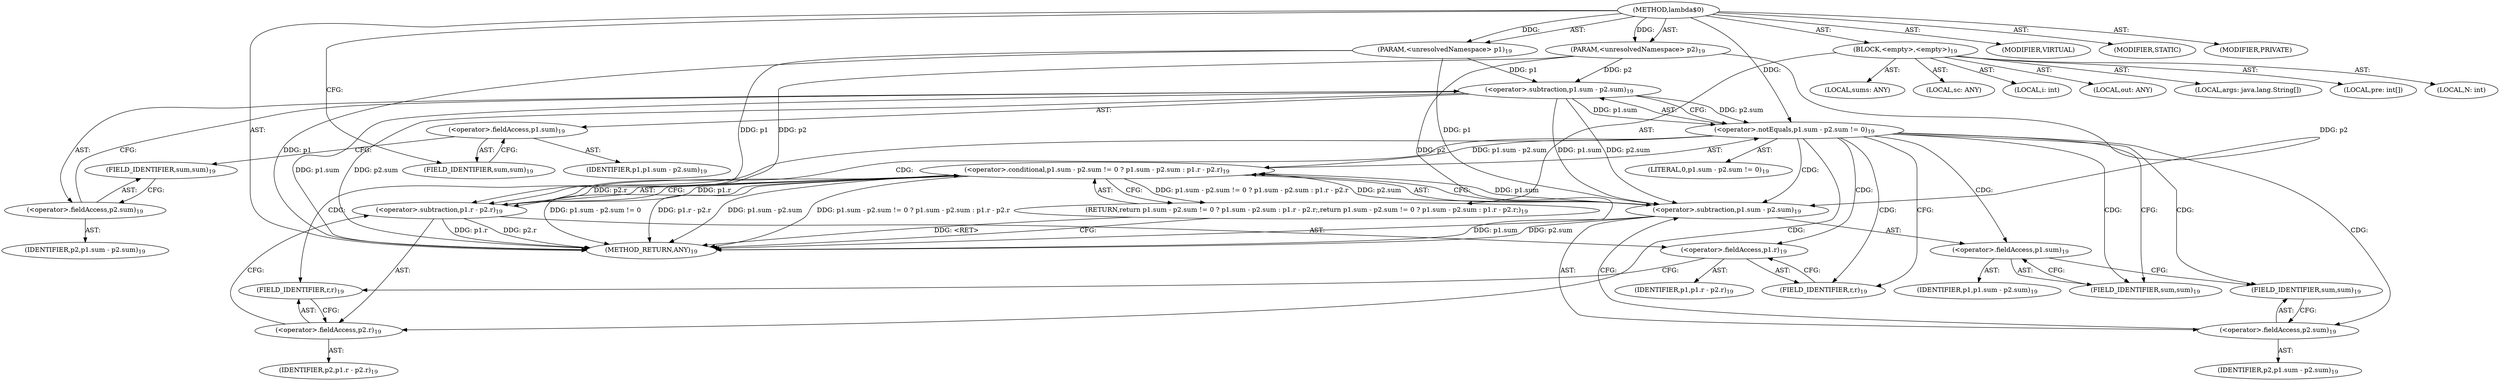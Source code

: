 digraph "lambda$0" {  
"270" [label = <(METHOD,lambda$0)> ]
"271" [label = <(PARAM,&lt;unresolvedNamespace&gt; p1)<SUB>19</SUB>> ]
"272" [label = <(PARAM,&lt;unresolvedNamespace&gt; p2)<SUB>19</SUB>> ]
"273" [label = <(BLOCK,&lt;empty&gt;,&lt;empty&gt;)<SUB>19</SUB>> ]
"274" [label = <(LOCAL,pre: int[])> ]
"275" [label = <(LOCAL,N: int)> ]
"276" [label = <(LOCAL,sums: ANY)> ]
"277" [label = <(LOCAL,sc: ANY)> ]
"278" [label = <(LOCAL,i: int)> ]
"279" [label = <(LOCAL,out: ANY)> ]
"280" [label = <(LOCAL,args: java.lang.String[])> ]
"281" [label = <(RETURN,return p1.sum - p2.sum != 0 ? p1.sum - p2.sum : p1.r - p2.r;,return p1.sum - p2.sum != 0 ? p1.sum - p2.sum : p1.r - p2.r;)<SUB>19</SUB>> ]
"282" [label = <(&lt;operator&gt;.conditional,p1.sum - p2.sum != 0 ? p1.sum - p2.sum : p1.r - p2.r)<SUB>19</SUB>> ]
"283" [label = <(&lt;operator&gt;.notEquals,p1.sum - p2.sum != 0)<SUB>19</SUB>> ]
"284" [label = <(&lt;operator&gt;.subtraction,p1.sum - p2.sum)<SUB>19</SUB>> ]
"285" [label = <(&lt;operator&gt;.fieldAccess,p1.sum)<SUB>19</SUB>> ]
"286" [label = <(IDENTIFIER,p1,p1.sum - p2.sum)<SUB>19</SUB>> ]
"287" [label = <(FIELD_IDENTIFIER,sum,sum)<SUB>19</SUB>> ]
"288" [label = <(&lt;operator&gt;.fieldAccess,p2.sum)<SUB>19</SUB>> ]
"289" [label = <(IDENTIFIER,p2,p1.sum - p2.sum)<SUB>19</SUB>> ]
"290" [label = <(FIELD_IDENTIFIER,sum,sum)<SUB>19</SUB>> ]
"291" [label = <(LITERAL,0,p1.sum - p2.sum != 0)<SUB>19</SUB>> ]
"292" [label = <(&lt;operator&gt;.subtraction,p1.sum - p2.sum)<SUB>19</SUB>> ]
"293" [label = <(&lt;operator&gt;.fieldAccess,p1.sum)<SUB>19</SUB>> ]
"294" [label = <(IDENTIFIER,p1,p1.sum - p2.sum)<SUB>19</SUB>> ]
"295" [label = <(FIELD_IDENTIFIER,sum,sum)<SUB>19</SUB>> ]
"296" [label = <(&lt;operator&gt;.fieldAccess,p2.sum)<SUB>19</SUB>> ]
"297" [label = <(IDENTIFIER,p2,p1.sum - p2.sum)<SUB>19</SUB>> ]
"298" [label = <(FIELD_IDENTIFIER,sum,sum)<SUB>19</SUB>> ]
"299" [label = <(&lt;operator&gt;.subtraction,p1.r - p2.r)<SUB>19</SUB>> ]
"300" [label = <(&lt;operator&gt;.fieldAccess,p1.r)<SUB>19</SUB>> ]
"301" [label = <(IDENTIFIER,p1,p1.r - p2.r)<SUB>19</SUB>> ]
"302" [label = <(FIELD_IDENTIFIER,r,r)<SUB>19</SUB>> ]
"303" [label = <(&lt;operator&gt;.fieldAccess,p2.r)<SUB>19</SUB>> ]
"304" [label = <(IDENTIFIER,p2,p1.r - p2.r)<SUB>19</SUB>> ]
"305" [label = <(FIELD_IDENTIFIER,r,r)<SUB>19</SUB>> ]
"306" [label = <(METHOD_RETURN,ANY)<SUB>19</SUB>> ]
"307" [label = <(MODIFIER,VIRTUAL)> ]
"308" [label = <(MODIFIER,STATIC)> ]
"309" [label = <(MODIFIER,PRIVATE)> ]
  "270" -> "271"  [ label = "AST: "] 
  "270" -> "272"  [ label = "AST: "] 
  "270" -> "273"  [ label = "AST: "] 
  "270" -> "306"  [ label = "AST: "] 
  "270" -> "307"  [ label = "AST: "] 
  "270" -> "308"  [ label = "AST: "] 
  "270" -> "309"  [ label = "AST: "] 
  "273" -> "274"  [ label = "AST: "] 
  "273" -> "275"  [ label = "AST: "] 
  "273" -> "276"  [ label = "AST: "] 
  "273" -> "277"  [ label = "AST: "] 
  "273" -> "278"  [ label = "AST: "] 
  "273" -> "279"  [ label = "AST: "] 
  "273" -> "280"  [ label = "AST: "] 
  "273" -> "281"  [ label = "AST: "] 
  "281" -> "282"  [ label = "AST: "] 
  "282" -> "283"  [ label = "AST: "] 
  "282" -> "292"  [ label = "AST: "] 
  "282" -> "299"  [ label = "AST: "] 
  "283" -> "284"  [ label = "AST: "] 
  "283" -> "291"  [ label = "AST: "] 
  "284" -> "285"  [ label = "AST: "] 
  "284" -> "288"  [ label = "AST: "] 
  "285" -> "286"  [ label = "AST: "] 
  "285" -> "287"  [ label = "AST: "] 
  "288" -> "289"  [ label = "AST: "] 
  "288" -> "290"  [ label = "AST: "] 
  "292" -> "293"  [ label = "AST: "] 
  "292" -> "296"  [ label = "AST: "] 
  "293" -> "294"  [ label = "AST: "] 
  "293" -> "295"  [ label = "AST: "] 
  "296" -> "297"  [ label = "AST: "] 
  "296" -> "298"  [ label = "AST: "] 
  "299" -> "300"  [ label = "AST: "] 
  "299" -> "303"  [ label = "AST: "] 
  "300" -> "301"  [ label = "AST: "] 
  "300" -> "302"  [ label = "AST: "] 
  "303" -> "304"  [ label = "AST: "] 
  "303" -> "305"  [ label = "AST: "] 
  "281" -> "306"  [ label = "CFG: "] 
  "282" -> "281"  [ label = "CFG: "] 
  "283" -> "295"  [ label = "CFG: "] 
  "283" -> "302"  [ label = "CFG: "] 
  "292" -> "282"  [ label = "CFG: "] 
  "299" -> "282"  [ label = "CFG: "] 
  "284" -> "283"  [ label = "CFG: "] 
  "293" -> "298"  [ label = "CFG: "] 
  "296" -> "292"  [ label = "CFG: "] 
  "300" -> "305"  [ label = "CFG: "] 
  "303" -> "299"  [ label = "CFG: "] 
  "285" -> "290"  [ label = "CFG: "] 
  "288" -> "284"  [ label = "CFG: "] 
  "295" -> "293"  [ label = "CFG: "] 
  "298" -> "296"  [ label = "CFG: "] 
  "302" -> "300"  [ label = "CFG: "] 
  "305" -> "303"  [ label = "CFG: "] 
  "287" -> "285"  [ label = "CFG: "] 
  "290" -> "288"  [ label = "CFG: "] 
  "270" -> "287"  [ label = "CFG: "] 
  "281" -> "306"  [ label = "DDG: &lt;RET&gt;"] 
  "271" -> "306"  [ label = "DDG: p1"] 
  "272" -> "306"  [ label = "DDG: p2"] 
  "284" -> "306"  [ label = "DDG: p1.sum"] 
  "284" -> "306"  [ label = "DDG: p2.sum"] 
  "282" -> "306"  [ label = "DDG: p1.sum - p2.sum != 0"] 
  "299" -> "306"  [ label = "DDG: p1.r"] 
  "299" -> "306"  [ label = "DDG: p2.r"] 
  "282" -> "306"  [ label = "DDG: p1.r - p2.r"] 
  "292" -> "306"  [ label = "DDG: p1.sum"] 
  "292" -> "306"  [ label = "DDG: p2.sum"] 
  "282" -> "306"  [ label = "DDG: p1.sum - p2.sum"] 
  "282" -> "306"  [ label = "DDG: p1.sum - p2.sum != 0 ? p1.sum - p2.sum : p1.r - p2.r"] 
  "270" -> "271"  [ label = "DDG: "] 
  "270" -> "272"  [ label = "DDG: "] 
  "282" -> "281"  [ label = "DDG: p1.sum - p2.sum != 0 ? p1.sum - p2.sum : p1.r - p2.r"] 
  "292" -> "282"  [ label = "DDG: p1.sum"] 
  "292" -> "282"  [ label = "DDG: p2.sum"] 
  "283" -> "282"  [ label = "DDG: p1.sum - p2.sum"] 
  "299" -> "282"  [ label = "DDG: p1.r"] 
  "299" -> "282"  [ label = "DDG: p2.r"] 
  "284" -> "283"  [ label = "DDG: p1.sum"] 
  "284" -> "283"  [ label = "DDG: p2.sum"] 
  "270" -> "283"  [ label = "DDG: "] 
  "271" -> "292"  [ label = "DDG: p1"] 
  "284" -> "292"  [ label = "DDG: p1.sum"] 
  "272" -> "292"  [ label = "DDG: p2"] 
  "284" -> "292"  [ label = "DDG: p2.sum"] 
  "271" -> "299"  [ label = "DDG: p1"] 
  "272" -> "299"  [ label = "DDG: p2"] 
  "271" -> "284"  [ label = "DDG: p1"] 
  "272" -> "284"  [ label = "DDG: p2"] 
  "283" -> "296"  [ label = "CDG: "] 
  "283" -> "303"  [ label = "CDG: "] 
  "283" -> "293"  [ label = "CDG: "] 
  "283" -> "298"  [ label = "CDG: "] 
  "283" -> "300"  [ label = "CDG: "] 
  "283" -> "302"  [ label = "CDG: "] 
  "283" -> "292"  [ label = "CDG: "] 
  "283" -> "295"  [ label = "CDG: "] 
  "283" -> "305"  [ label = "CDG: "] 
  "283" -> "299"  [ label = "CDG: "] 
}
